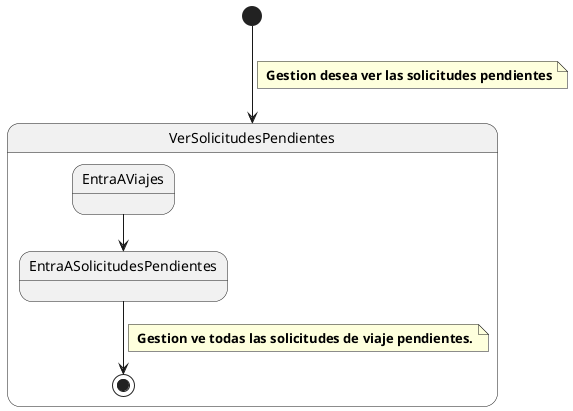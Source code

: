@startuml VerSolicitudesPendientes
    [*] --> VerSolicitudesPendientes
note on link
 <b> Gestion desea ver las solicitudes pendientes
end note

State VerSolicitudesPendientes{

    State StateEntraAViajes as "EntraAViajes"
    State StateSolicitudesPendientes as "EntraASolicitudesPendientes"

    StateEntraAViajes --> StateSolicitudesPendientes
    StateSolicitudesPendientes --> [*]

}
note on link
 <b> Gestion ve todas las solicitudes de viaje pendientes.
end note

@enduml
